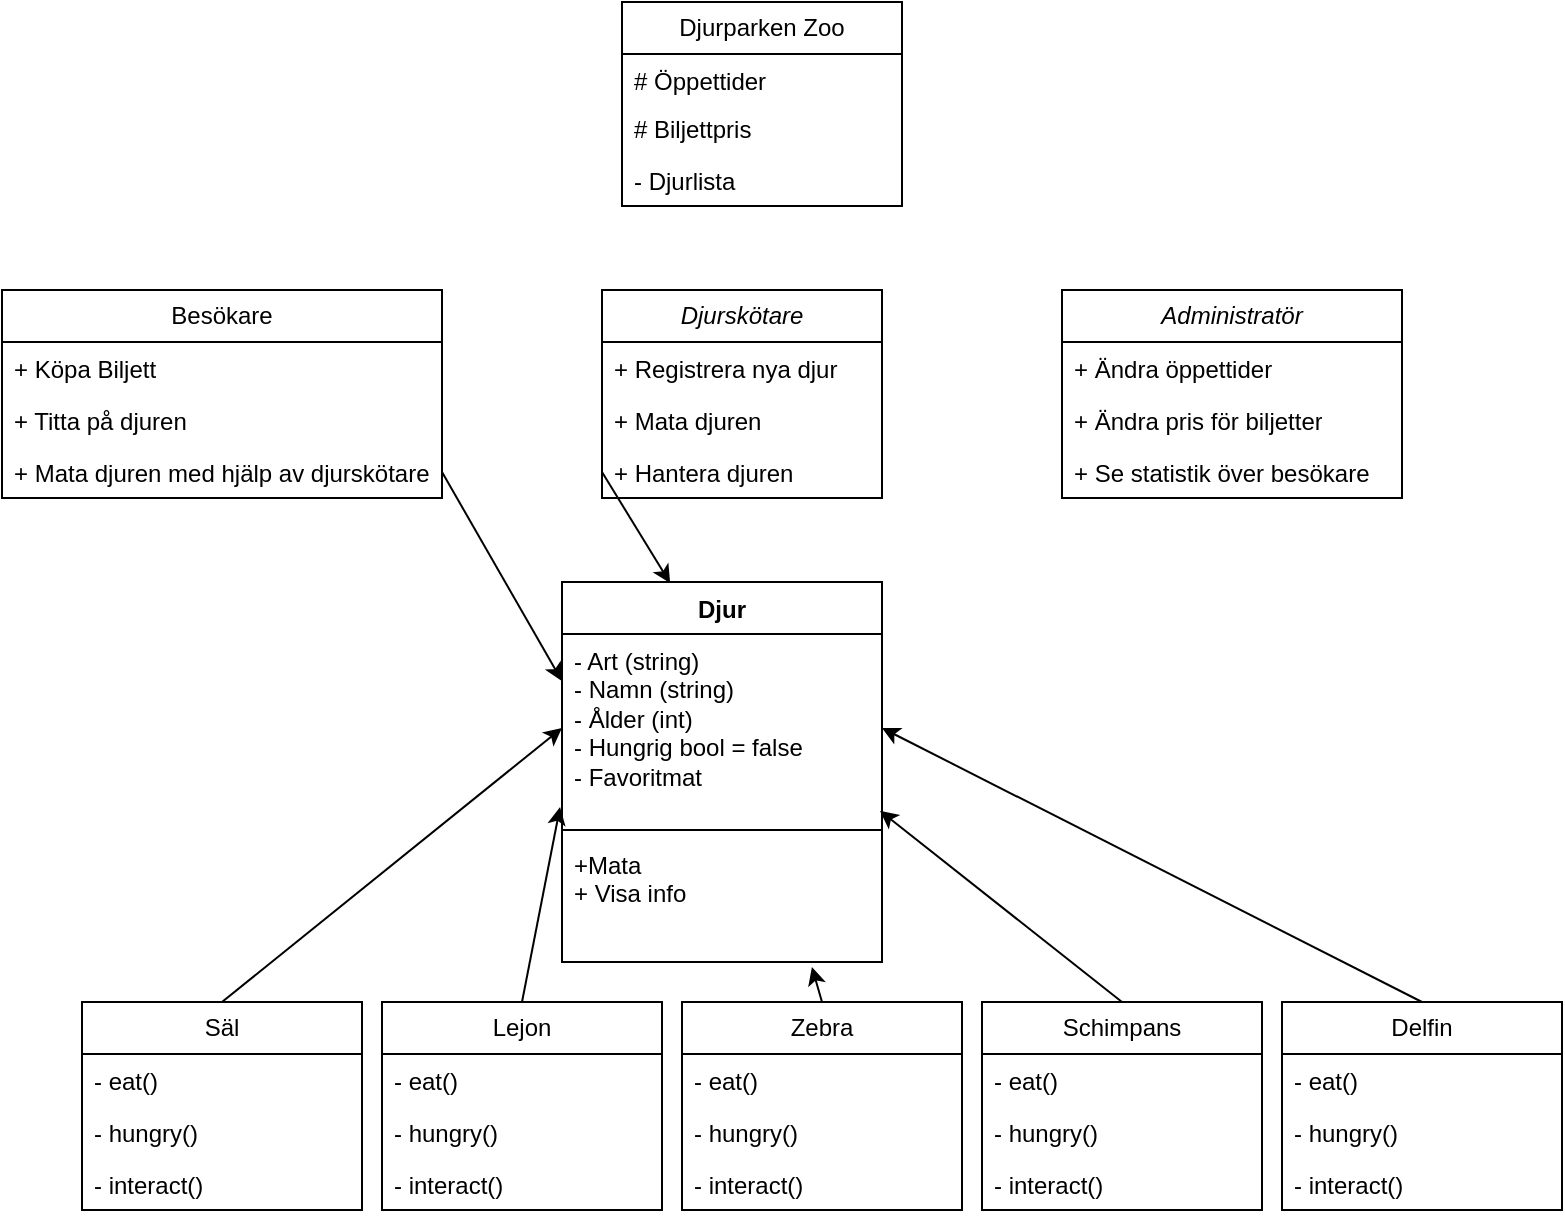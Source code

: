 <mxfile version="24.4.4" type="github">
  <diagram id="C5RBs43oDa-KdzZeNtuy" name="Page-1">
    <mxGraphModel dx="954" dy="581" grid="1" gridSize="10" guides="1" tooltips="1" connect="1" arrows="1" fold="1" page="1" pageScale="1" pageWidth="827" pageHeight="1169" math="0" shadow="0">
      <root>
        <mxCell id="WIyWlLk6GJQsqaUBKTNV-0" />
        <mxCell id="WIyWlLk6GJQsqaUBKTNV-1" parent="WIyWlLk6GJQsqaUBKTNV-0" />
        <mxCell id="AJCJ4tNktG-tbAgGpRVh-4" value="Djurparken Zoo" style="swimlane;fontStyle=0;childLayout=stackLayout;horizontal=1;startSize=26;fillColor=none;horizontalStack=0;resizeParent=1;resizeParentMax=0;resizeLast=0;collapsible=1;marginBottom=0;whiteSpace=wrap;html=1;" parent="WIyWlLk6GJQsqaUBKTNV-1" vertex="1">
          <mxGeometry x="330" width="140" height="102" as="geometry" />
        </mxCell>
        <mxCell id="AJCJ4tNktG-tbAgGpRVh-5" value="# Öppettider" style="text;strokeColor=none;fillColor=none;align=left;verticalAlign=top;spacingLeft=4;spacingRight=4;overflow=hidden;rotatable=0;points=[[0,0.5],[1,0.5]];portConstraint=eastwest;whiteSpace=wrap;html=1;" parent="AJCJ4tNktG-tbAgGpRVh-4" vertex="1">
          <mxGeometry y="26" width="140" height="24" as="geometry" />
        </mxCell>
        <mxCell id="AJCJ4tNktG-tbAgGpRVh-6" value="# Biljettpris" style="text;strokeColor=none;fillColor=none;align=left;verticalAlign=top;spacingLeft=4;spacingRight=4;overflow=hidden;rotatable=0;points=[[0,0.5],[1,0.5]];portConstraint=eastwest;whiteSpace=wrap;html=1;" parent="AJCJ4tNktG-tbAgGpRVh-4" vertex="1">
          <mxGeometry y="50" width="140" height="26" as="geometry" />
        </mxCell>
        <mxCell id="AJCJ4tNktG-tbAgGpRVh-7" value="&lt;div&gt;- Djurlista&lt;/div&gt;" style="text;strokeColor=none;fillColor=none;align=left;verticalAlign=top;spacingLeft=4;spacingRight=4;overflow=hidden;rotatable=0;points=[[0,0.5],[1,0.5]];portConstraint=eastwest;whiteSpace=wrap;html=1;" parent="AJCJ4tNktG-tbAgGpRVh-4" vertex="1">
          <mxGeometry y="76" width="140" height="26" as="geometry" />
        </mxCell>
        <mxCell id="AJCJ4tNktG-tbAgGpRVh-26" value="Besökare" style="swimlane;fontStyle=0;childLayout=stackLayout;horizontal=1;startSize=26;fillColor=none;horizontalStack=0;resizeParent=1;resizeParentMax=0;resizeLast=0;collapsible=1;marginBottom=0;whiteSpace=wrap;html=1;" parent="WIyWlLk6GJQsqaUBKTNV-1" vertex="1">
          <mxGeometry x="20" y="144" width="220" height="104" as="geometry" />
        </mxCell>
        <mxCell id="AJCJ4tNktG-tbAgGpRVh-27" value="+ Köpa Biljett&lt;div style=&quot;padding: 0px; margin: 0px;&quot;&gt;&lt;br style=&quot;padding: 0px; margin: 0px; text-wrap: nowrap;&quot;&gt;&lt;/div&gt;" style="text;strokeColor=none;fillColor=none;align=left;verticalAlign=top;spacingLeft=4;spacingRight=4;overflow=hidden;rotatable=0;points=[[0,0.5],[1,0.5]];portConstraint=eastwest;whiteSpace=wrap;html=1;" parent="AJCJ4tNktG-tbAgGpRVh-26" vertex="1">
          <mxGeometry y="26" width="220" height="26" as="geometry" />
        </mxCell>
        <mxCell id="AJCJ4tNktG-tbAgGpRVh-28" value="+ Titta på djuren&lt;div style=&quot;padding: 0px; margin: 0px;&quot;&gt;&lt;br style=&quot;padding: 0px; margin: 0px; text-wrap: nowrap;&quot;&gt;&lt;/div&gt;" style="text;strokeColor=none;fillColor=none;align=left;verticalAlign=top;spacingLeft=4;spacingRight=4;overflow=hidden;rotatable=0;points=[[0,0.5],[1,0.5]];portConstraint=eastwest;whiteSpace=wrap;html=1;" parent="AJCJ4tNktG-tbAgGpRVh-26" vertex="1">
          <mxGeometry y="52" width="220" height="26" as="geometry" />
        </mxCell>
        <mxCell id="AJCJ4tNktG-tbAgGpRVh-29" value="+ Mata djuren med hjälp av djurskötare&lt;div style=&quot;padding: 0px; margin: 0px;&quot;&gt;&lt;br style=&quot;padding: 0px; margin: 0px; text-wrap: nowrap;&quot;&gt;&lt;/div&gt;" style="text;strokeColor=none;fillColor=none;align=left;verticalAlign=top;spacingLeft=4;spacingRight=4;overflow=hidden;rotatable=0;points=[[0,0.5],[1,0.5]];portConstraint=eastwest;whiteSpace=wrap;html=1;" parent="AJCJ4tNktG-tbAgGpRVh-26" vertex="1">
          <mxGeometry y="78" width="220" height="26" as="geometry" />
        </mxCell>
        <mxCell id="AJCJ4tNktG-tbAgGpRVh-34" value="&lt;span style=&quot;font-style: italic; text-wrap: nowrap;&quot;&gt;Djurskötare&lt;/span&gt;" style="swimlane;fontStyle=0;childLayout=stackLayout;horizontal=1;startSize=26;fillColor=none;horizontalStack=0;resizeParent=1;resizeParentMax=0;resizeLast=0;collapsible=1;marginBottom=0;whiteSpace=wrap;html=1;" parent="WIyWlLk6GJQsqaUBKTNV-1" vertex="1">
          <mxGeometry x="320" y="144" width="140" height="104" as="geometry" />
        </mxCell>
        <mxCell id="AJCJ4tNktG-tbAgGpRVh-35" value="&lt;span style=&quot;text-wrap: nowrap;&quot;&gt;+ Registrera nya djur&lt;/span&gt;" style="text;strokeColor=none;fillColor=none;align=left;verticalAlign=top;spacingLeft=4;spacingRight=4;overflow=hidden;rotatable=0;points=[[0,0.5],[1,0.5]];portConstraint=eastwest;whiteSpace=wrap;html=1;" parent="AJCJ4tNktG-tbAgGpRVh-34" vertex="1">
          <mxGeometry y="26" width="140" height="26" as="geometry" />
        </mxCell>
        <mxCell id="AJCJ4tNktG-tbAgGpRVh-36" value="&lt;span style=&quot;text-wrap: nowrap;&quot;&gt;+ Mata djuren&lt;/span&gt;" style="text;strokeColor=none;fillColor=none;align=left;verticalAlign=top;spacingLeft=4;spacingRight=4;overflow=hidden;rotatable=0;points=[[0,0.5],[1,0.5]];portConstraint=eastwest;whiteSpace=wrap;html=1;" parent="AJCJ4tNktG-tbAgGpRVh-34" vertex="1">
          <mxGeometry y="52" width="140" height="26" as="geometry" />
        </mxCell>
        <mxCell id="AJCJ4tNktG-tbAgGpRVh-37" value="&lt;span style=&quot;text-wrap: nowrap;&quot;&gt;+ Hantera djuren&lt;/span&gt;" style="text;strokeColor=none;fillColor=none;align=left;verticalAlign=top;spacingLeft=4;spacingRight=4;overflow=hidden;rotatable=0;points=[[0,0.5],[1,0.5]];portConstraint=eastwest;whiteSpace=wrap;html=1;" parent="AJCJ4tNktG-tbAgGpRVh-34" vertex="1">
          <mxGeometry y="78" width="140" height="26" as="geometry" />
        </mxCell>
        <mxCell id="AJCJ4tNktG-tbAgGpRVh-38" value="&lt;span style=&quot;font-style: italic; text-wrap: nowrap;&quot;&gt;Administratör&lt;/span&gt;" style="swimlane;fontStyle=0;childLayout=stackLayout;horizontal=1;startSize=26;fillColor=none;horizontalStack=0;resizeParent=1;resizeParentMax=0;resizeLast=0;collapsible=1;marginBottom=0;whiteSpace=wrap;html=1;" parent="WIyWlLk6GJQsqaUBKTNV-1" vertex="1">
          <mxGeometry x="550" y="144" width="170" height="104" as="geometry" />
        </mxCell>
        <mxCell id="AJCJ4tNktG-tbAgGpRVh-39" value="&lt;span style=&quot;text-wrap: nowrap;&quot;&gt;+ Ändra öppettider&lt;/span&gt;" style="text;strokeColor=none;fillColor=none;align=left;verticalAlign=top;spacingLeft=4;spacingRight=4;overflow=hidden;rotatable=0;points=[[0,0.5],[1,0.5]];portConstraint=eastwest;whiteSpace=wrap;html=1;" parent="AJCJ4tNktG-tbAgGpRVh-38" vertex="1">
          <mxGeometry y="26" width="170" height="26" as="geometry" />
        </mxCell>
        <mxCell id="AJCJ4tNktG-tbAgGpRVh-40" value="&lt;span style=&quot;text-wrap: nowrap;&quot;&gt;+ Ändra pris för biljetter&lt;/span&gt;" style="text;strokeColor=none;fillColor=none;align=left;verticalAlign=top;spacingLeft=4;spacingRight=4;overflow=hidden;rotatable=0;points=[[0,0.5],[1,0.5]];portConstraint=eastwest;whiteSpace=wrap;html=1;" parent="AJCJ4tNktG-tbAgGpRVh-38" vertex="1">
          <mxGeometry y="52" width="170" height="26" as="geometry" />
        </mxCell>
        <mxCell id="AJCJ4tNktG-tbAgGpRVh-41" value="&lt;span style=&quot;text-wrap: nowrap;&quot;&gt;+ Se statistik över besökare&lt;/span&gt;" style="text;strokeColor=none;fillColor=none;align=left;verticalAlign=top;spacingLeft=4;spacingRight=4;overflow=hidden;rotatable=0;points=[[0,0.5],[1,0.5]];portConstraint=eastwest;whiteSpace=wrap;html=1;" parent="AJCJ4tNktG-tbAgGpRVh-38" vertex="1">
          <mxGeometry y="78" width="170" height="26" as="geometry" />
        </mxCell>
        <mxCell id="AJCJ4tNktG-tbAgGpRVh-42" value="Djur" style="swimlane;fontStyle=1;align=center;verticalAlign=top;childLayout=stackLayout;horizontal=1;startSize=26;horizontalStack=0;resizeParent=1;resizeParentMax=0;resizeLast=0;collapsible=1;marginBottom=0;whiteSpace=wrap;html=1;" parent="WIyWlLk6GJQsqaUBKTNV-1" vertex="1">
          <mxGeometry x="300" y="290" width="160" height="190" as="geometry" />
        </mxCell>
        <mxCell id="AJCJ4tNktG-tbAgGpRVh-43" value="- Art (string)&lt;div&gt;- Namn (string)&lt;/div&gt;&lt;div&gt;- Ålder (int)&lt;/div&gt;&lt;div&gt;- Hungrig bool = false&lt;/div&gt;&lt;div&gt;- Favoritmat&lt;/div&gt;" style="text;strokeColor=none;fillColor=none;align=left;verticalAlign=top;spacingLeft=4;spacingRight=4;overflow=hidden;rotatable=0;points=[[0,0.5],[1,0.5]];portConstraint=eastwest;whiteSpace=wrap;html=1;" parent="AJCJ4tNktG-tbAgGpRVh-42" vertex="1">
          <mxGeometry y="26" width="160" height="94" as="geometry" />
        </mxCell>
        <mxCell id="AJCJ4tNktG-tbAgGpRVh-44" value="" style="line;strokeWidth=1;fillColor=none;align=left;verticalAlign=middle;spacingTop=-1;spacingLeft=3;spacingRight=3;rotatable=0;labelPosition=right;points=[];portConstraint=eastwest;strokeColor=inherit;" parent="AJCJ4tNktG-tbAgGpRVh-42" vertex="1">
          <mxGeometry y="120" width="160" height="8" as="geometry" />
        </mxCell>
        <mxCell id="AJCJ4tNktG-tbAgGpRVh-45" value="+Mata&lt;div&gt;+ Visa info&lt;/div&gt;" style="text;strokeColor=none;fillColor=none;align=left;verticalAlign=top;spacingLeft=4;spacingRight=4;overflow=hidden;rotatable=0;points=[[0,0.5],[1,0.5]];portConstraint=eastwest;whiteSpace=wrap;html=1;" parent="AJCJ4tNktG-tbAgGpRVh-42" vertex="1">
          <mxGeometry y="128" width="160" height="62" as="geometry" />
        </mxCell>
        <mxCell id="ew51g129A87igddNbX6B-25" style="rounded=0;orthogonalLoop=1;jettySize=auto;html=1;exitX=0.5;exitY=0;exitDx=0;exitDy=0;entryX=0;entryY=0.5;entryDx=0;entryDy=0;" edge="1" parent="WIyWlLk6GJQsqaUBKTNV-1" source="ew51g129A87igddNbX6B-0" target="AJCJ4tNktG-tbAgGpRVh-43">
          <mxGeometry relative="1" as="geometry" />
        </mxCell>
        <mxCell id="ew51g129A87igddNbX6B-0" value="Säl" style="swimlane;fontStyle=0;childLayout=stackLayout;horizontal=1;startSize=26;fillColor=none;horizontalStack=0;resizeParent=1;resizeParentMax=0;resizeLast=0;collapsible=1;marginBottom=0;whiteSpace=wrap;html=1;" vertex="1" parent="WIyWlLk6GJQsqaUBKTNV-1">
          <mxGeometry x="60" y="500" width="140" height="104" as="geometry" />
        </mxCell>
        <mxCell id="ew51g129A87igddNbX6B-1" value="- eat()" style="text;strokeColor=none;fillColor=none;align=left;verticalAlign=top;spacingLeft=4;spacingRight=4;overflow=hidden;rotatable=0;points=[[0,0.5],[1,0.5]];portConstraint=eastwest;whiteSpace=wrap;html=1;" vertex="1" parent="ew51g129A87igddNbX6B-0">
          <mxGeometry y="26" width="140" height="26" as="geometry" />
        </mxCell>
        <mxCell id="ew51g129A87igddNbX6B-2" value="- hungry()" style="text;strokeColor=none;fillColor=none;align=left;verticalAlign=top;spacingLeft=4;spacingRight=4;overflow=hidden;rotatable=0;points=[[0,0.5],[1,0.5]];portConstraint=eastwest;whiteSpace=wrap;html=1;" vertex="1" parent="ew51g129A87igddNbX6B-0">
          <mxGeometry y="52" width="140" height="26" as="geometry" />
        </mxCell>
        <mxCell id="ew51g129A87igddNbX6B-3" value="- interact()" style="text;strokeColor=none;fillColor=none;align=left;verticalAlign=top;spacingLeft=4;spacingRight=4;overflow=hidden;rotatable=0;points=[[0,0.5],[1,0.5]];portConstraint=eastwest;whiteSpace=wrap;html=1;" vertex="1" parent="ew51g129A87igddNbX6B-0">
          <mxGeometry y="78" width="140" height="26" as="geometry" />
        </mxCell>
        <mxCell id="ew51g129A87igddNbX6B-5" value="Lejon" style="swimlane;fontStyle=0;childLayout=stackLayout;horizontal=1;startSize=26;fillColor=none;horizontalStack=0;resizeParent=1;resizeParentMax=0;resizeLast=0;collapsible=1;marginBottom=0;whiteSpace=wrap;html=1;" vertex="1" parent="WIyWlLk6GJQsqaUBKTNV-1">
          <mxGeometry x="210" y="500" width="140" height="104" as="geometry" />
        </mxCell>
        <mxCell id="ew51g129A87igddNbX6B-6" value="- eat()" style="text;strokeColor=none;fillColor=none;align=left;verticalAlign=top;spacingLeft=4;spacingRight=4;overflow=hidden;rotatable=0;points=[[0,0.5],[1,0.5]];portConstraint=eastwest;whiteSpace=wrap;html=1;" vertex="1" parent="ew51g129A87igddNbX6B-5">
          <mxGeometry y="26" width="140" height="26" as="geometry" />
        </mxCell>
        <mxCell id="ew51g129A87igddNbX6B-7" value="- hungry()" style="text;strokeColor=none;fillColor=none;align=left;verticalAlign=top;spacingLeft=4;spacingRight=4;overflow=hidden;rotatable=0;points=[[0,0.5],[1,0.5]];portConstraint=eastwest;whiteSpace=wrap;html=1;" vertex="1" parent="ew51g129A87igddNbX6B-5">
          <mxGeometry y="52" width="140" height="26" as="geometry" />
        </mxCell>
        <mxCell id="ew51g129A87igddNbX6B-8" value="- interact()" style="text;strokeColor=none;fillColor=none;align=left;verticalAlign=top;spacingLeft=4;spacingRight=4;overflow=hidden;rotatable=0;points=[[0,0.5],[1,0.5]];portConstraint=eastwest;whiteSpace=wrap;html=1;" vertex="1" parent="ew51g129A87igddNbX6B-5">
          <mxGeometry y="78" width="140" height="26" as="geometry" />
        </mxCell>
        <mxCell id="ew51g129A87igddNbX6B-9" value="Zebra" style="swimlane;fontStyle=0;childLayout=stackLayout;horizontal=1;startSize=26;fillColor=none;horizontalStack=0;resizeParent=1;resizeParentMax=0;resizeLast=0;collapsible=1;marginBottom=0;whiteSpace=wrap;html=1;" vertex="1" parent="WIyWlLk6GJQsqaUBKTNV-1">
          <mxGeometry x="360" y="500" width="140" height="104" as="geometry" />
        </mxCell>
        <mxCell id="ew51g129A87igddNbX6B-10" value="- eat()" style="text;strokeColor=none;fillColor=none;align=left;verticalAlign=top;spacingLeft=4;spacingRight=4;overflow=hidden;rotatable=0;points=[[0,0.5],[1,0.5]];portConstraint=eastwest;whiteSpace=wrap;html=1;" vertex="1" parent="ew51g129A87igddNbX6B-9">
          <mxGeometry y="26" width="140" height="26" as="geometry" />
        </mxCell>
        <mxCell id="ew51g129A87igddNbX6B-11" value="- hungry()" style="text;strokeColor=none;fillColor=none;align=left;verticalAlign=top;spacingLeft=4;spacingRight=4;overflow=hidden;rotatable=0;points=[[0,0.5],[1,0.5]];portConstraint=eastwest;whiteSpace=wrap;html=1;" vertex="1" parent="ew51g129A87igddNbX6B-9">
          <mxGeometry y="52" width="140" height="26" as="geometry" />
        </mxCell>
        <mxCell id="ew51g129A87igddNbX6B-12" value="- interact()" style="text;strokeColor=none;fillColor=none;align=left;verticalAlign=top;spacingLeft=4;spacingRight=4;overflow=hidden;rotatable=0;points=[[0,0.5],[1,0.5]];portConstraint=eastwest;whiteSpace=wrap;html=1;" vertex="1" parent="ew51g129A87igddNbX6B-9">
          <mxGeometry y="78" width="140" height="26" as="geometry" />
        </mxCell>
        <mxCell id="ew51g129A87igddNbX6B-13" value="Schimpans" style="swimlane;fontStyle=0;childLayout=stackLayout;horizontal=1;startSize=26;fillColor=none;horizontalStack=0;resizeParent=1;resizeParentMax=0;resizeLast=0;collapsible=1;marginBottom=0;whiteSpace=wrap;html=1;" vertex="1" parent="WIyWlLk6GJQsqaUBKTNV-1">
          <mxGeometry x="510" y="500" width="140" height="104" as="geometry" />
        </mxCell>
        <mxCell id="ew51g129A87igddNbX6B-14" value="- eat()" style="text;strokeColor=none;fillColor=none;align=left;verticalAlign=top;spacingLeft=4;spacingRight=4;overflow=hidden;rotatable=0;points=[[0,0.5],[1,0.5]];portConstraint=eastwest;whiteSpace=wrap;html=1;" vertex="1" parent="ew51g129A87igddNbX6B-13">
          <mxGeometry y="26" width="140" height="26" as="geometry" />
        </mxCell>
        <mxCell id="ew51g129A87igddNbX6B-15" value="- hungry()" style="text;strokeColor=none;fillColor=none;align=left;verticalAlign=top;spacingLeft=4;spacingRight=4;overflow=hidden;rotatable=0;points=[[0,0.5],[1,0.5]];portConstraint=eastwest;whiteSpace=wrap;html=1;" vertex="1" parent="ew51g129A87igddNbX6B-13">
          <mxGeometry y="52" width="140" height="26" as="geometry" />
        </mxCell>
        <mxCell id="ew51g129A87igddNbX6B-16" value="- interact()" style="text;strokeColor=none;fillColor=none;align=left;verticalAlign=top;spacingLeft=4;spacingRight=4;overflow=hidden;rotatable=0;points=[[0,0.5],[1,0.5]];portConstraint=eastwest;whiteSpace=wrap;html=1;" vertex="1" parent="ew51g129A87igddNbX6B-13">
          <mxGeometry y="78" width="140" height="26" as="geometry" />
        </mxCell>
        <mxCell id="ew51g129A87igddNbX6B-29" style="rounded=0;orthogonalLoop=1;jettySize=auto;html=1;exitX=0.5;exitY=0;exitDx=0;exitDy=0;entryX=1;entryY=0.5;entryDx=0;entryDy=0;" edge="1" parent="WIyWlLk6GJQsqaUBKTNV-1" source="ew51g129A87igddNbX6B-17" target="AJCJ4tNktG-tbAgGpRVh-43">
          <mxGeometry relative="1" as="geometry" />
        </mxCell>
        <mxCell id="ew51g129A87igddNbX6B-17" value="Delfin" style="swimlane;fontStyle=0;childLayout=stackLayout;horizontal=1;startSize=26;fillColor=none;horizontalStack=0;resizeParent=1;resizeParentMax=0;resizeLast=0;collapsible=1;marginBottom=0;whiteSpace=wrap;html=1;" vertex="1" parent="WIyWlLk6GJQsqaUBKTNV-1">
          <mxGeometry x="660" y="500" width="140" height="104" as="geometry" />
        </mxCell>
        <mxCell id="ew51g129A87igddNbX6B-18" value="- eat()" style="text;strokeColor=none;fillColor=none;align=left;verticalAlign=top;spacingLeft=4;spacingRight=4;overflow=hidden;rotatable=0;points=[[0,0.5],[1,0.5]];portConstraint=eastwest;whiteSpace=wrap;html=1;" vertex="1" parent="ew51g129A87igddNbX6B-17">
          <mxGeometry y="26" width="140" height="26" as="geometry" />
        </mxCell>
        <mxCell id="ew51g129A87igddNbX6B-19" value="- hungry()" style="text;strokeColor=none;fillColor=none;align=left;verticalAlign=top;spacingLeft=4;spacingRight=4;overflow=hidden;rotatable=0;points=[[0,0.5],[1,0.5]];portConstraint=eastwest;whiteSpace=wrap;html=1;" vertex="1" parent="ew51g129A87igddNbX6B-17">
          <mxGeometry y="52" width="140" height="26" as="geometry" />
        </mxCell>
        <mxCell id="ew51g129A87igddNbX6B-20" value="- interact()" style="text;strokeColor=none;fillColor=none;align=left;verticalAlign=top;spacingLeft=4;spacingRight=4;overflow=hidden;rotatable=0;points=[[0,0.5],[1,0.5]];portConstraint=eastwest;whiteSpace=wrap;html=1;" vertex="1" parent="ew51g129A87igddNbX6B-17">
          <mxGeometry y="78" width="140" height="26" as="geometry" />
        </mxCell>
        <mxCell id="ew51g129A87igddNbX6B-26" style="rounded=0;orthogonalLoop=1;jettySize=auto;html=1;exitX=0.5;exitY=0;exitDx=0;exitDy=0;entryX=-0.006;entryY=0.92;entryDx=0;entryDy=0;entryPerimeter=0;" edge="1" parent="WIyWlLk6GJQsqaUBKTNV-1" source="ew51g129A87igddNbX6B-5" target="AJCJ4tNktG-tbAgGpRVh-43">
          <mxGeometry relative="1" as="geometry" />
        </mxCell>
        <mxCell id="ew51g129A87igddNbX6B-27" style="rounded=0;orthogonalLoop=1;jettySize=auto;html=1;exitX=0.5;exitY=0;exitDx=0;exitDy=0;entryX=0.781;entryY=1.04;entryDx=0;entryDy=0;entryPerimeter=0;" edge="1" parent="WIyWlLk6GJQsqaUBKTNV-1" source="ew51g129A87igddNbX6B-9" target="AJCJ4tNktG-tbAgGpRVh-45">
          <mxGeometry relative="1" as="geometry" />
        </mxCell>
        <mxCell id="ew51g129A87igddNbX6B-28" style="rounded=0;orthogonalLoop=1;jettySize=auto;html=1;exitX=0.5;exitY=0;exitDx=0;exitDy=0;entryX=0.994;entryY=0.941;entryDx=0;entryDy=0;entryPerimeter=0;" edge="1" parent="WIyWlLk6GJQsqaUBKTNV-1" source="ew51g129A87igddNbX6B-13" target="AJCJ4tNktG-tbAgGpRVh-43">
          <mxGeometry relative="1" as="geometry" />
        </mxCell>
        <mxCell id="ew51g129A87igddNbX6B-30" style="rounded=0;orthogonalLoop=1;jettySize=auto;html=1;exitX=1;exitY=0.5;exitDx=0;exitDy=0;entryX=0;entryY=0.25;entryDx=0;entryDy=0;entryPerimeter=0;" edge="1" parent="WIyWlLk6GJQsqaUBKTNV-1" source="AJCJ4tNktG-tbAgGpRVh-29" target="AJCJ4tNktG-tbAgGpRVh-43">
          <mxGeometry relative="1" as="geometry" />
        </mxCell>
        <mxCell id="ew51g129A87igddNbX6B-31" style="rounded=0;orthogonalLoop=1;jettySize=auto;html=1;exitX=0;exitY=0.5;exitDx=0;exitDy=0;entryX=0.338;entryY=0.003;entryDx=0;entryDy=0;entryPerimeter=0;" edge="1" parent="WIyWlLk6GJQsqaUBKTNV-1" source="AJCJ4tNktG-tbAgGpRVh-37" target="AJCJ4tNktG-tbAgGpRVh-42">
          <mxGeometry relative="1" as="geometry" />
        </mxCell>
      </root>
    </mxGraphModel>
  </diagram>
</mxfile>
